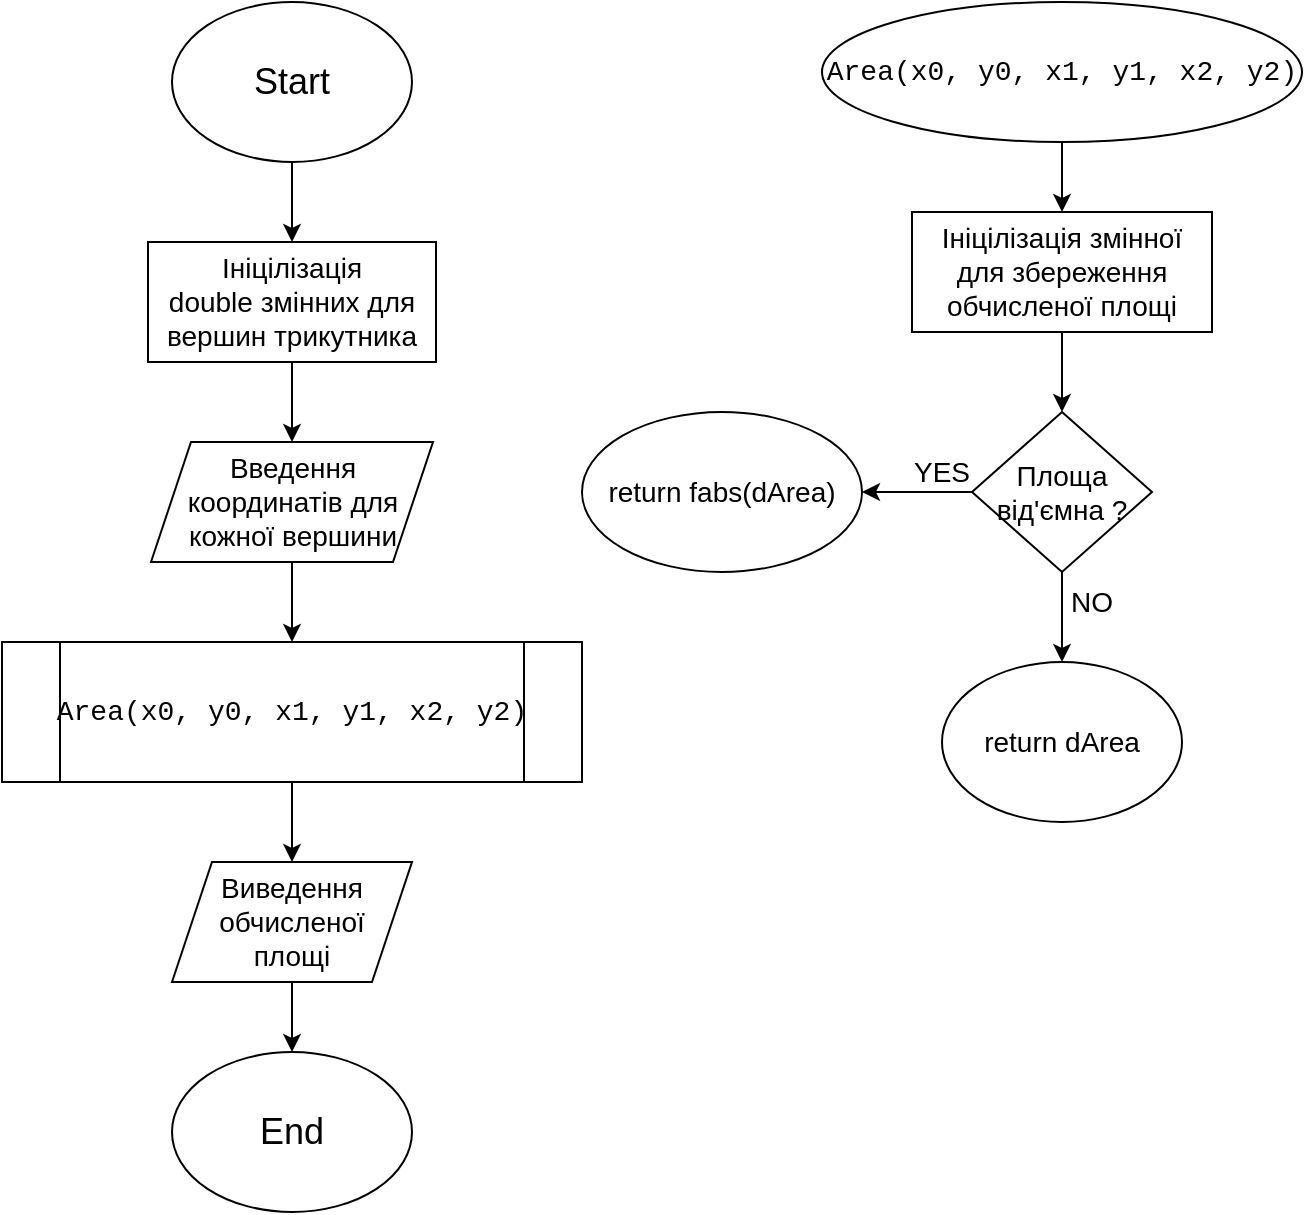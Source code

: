 <mxfile version="24.8.6">
  <diagram name="Сторінка-1" id="5y9FMOG-ftC8LodNQX9X">
    <mxGraphModel grid="1" page="1" gridSize="10" guides="1" tooltips="1" connect="1" arrows="1" fold="1" pageScale="1" pageWidth="827" pageHeight="1169" math="0" shadow="0">
      <root>
        <mxCell id="0" />
        <mxCell id="1" parent="0" />
        <mxCell id="9bB2cu8jOApNUNbQz5wo-4" value="" style="edgeStyle=orthogonalEdgeStyle;rounded=0;orthogonalLoop=1;jettySize=auto;html=1;" edge="1" parent="1" source="9bB2cu8jOApNUNbQz5wo-1" target="9bB2cu8jOApNUNbQz5wo-3">
          <mxGeometry relative="1" as="geometry" />
        </mxCell>
        <mxCell id="9bB2cu8jOApNUNbQz5wo-1" value="&lt;font style=&quot;font-size: 18px;&quot;&gt;Start&lt;/font&gt;" style="ellipse;whiteSpace=wrap;html=1;" vertex="1" parent="1">
          <mxGeometry x="354" y="20" width="120" height="80" as="geometry" />
        </mxCell>
        <mxCell id="9bB2cu8jOApNUNbQz5wo-9" value="" style="edgeStyle=orthogonalEdgeStyle;rounded=0;orthogonalLoop=1;jettySize=auto;html=1;" edge="1" parent="1" source="9bB2cu8jOApNUNbQz5wo-2" target="9bB2cu8jOApNUNbQz5wo-8">
          <mxGeometry relative="1" as="geometry" />
        </mxCell>
        <mxCell id="9bB2cu8jOApNUNbQz5wo-2" value="&lt;div style=&quot;font-family: Consolas, &amp;quot;Courier New&amp;quot;, monospace; font-size: 14px; line-height: 19px; white-space: pre;&quot;&gt;&lt;font color=&quot;#030303&quot;&gt;Area(x0, y0, x1, y1, x2, y2)&lt;/font&gt;&lt;/div&gt;" style="shape=process;whiteSpace=wrap;html=1;backgroundOutline=1;" vertex="1" parent="1">
          <mxGeometry x="269" y="340" width="290" height="70" as="geometry" />
        </mxCell>
        <mxCell id="9bB2cu8jOApNUNbQz5wo-6" value="" style="edgeStyle=orthogonalEdgeStyle;rounded=0;orthogonalLoop=1;jettySize=auto;html=1;" edge="1" parent="1" source="9bB2cu8jOApNUNbQz5wo-3" target="9bB2cu8jOApNUNbQz5wo-5">
          <mxGeometry relative="1" as="geometry" />
        </mxCell>
        <mxCell id="9bB2cu8jOApNUNbQz5wo-3" value="&lt;font style=&quot;font-size: 14px;&quot;&gt;Ініцілізація&lt;br&gt;double змінних для вершин трикутника&lt;/font&gt;" style="rounded=0;whiteSpace=wrap;html=1;" vertex="1" parent="1">
          <mxGeometry x="342" y="140" width="144" height="60" as="geometry" />
        </mxCell>
        <mxCell id="9bB2cu8jOApNUNbQz5wo-7" value="" style="edgeStyle=orthogonalEdgeStyle;rounded=0;orthogonalLoop=1;jettySize=auto;html=1;" edge="1" parent="1" source="9bB2cu8jOApNUNbQz5wo-5" target="9bB2cu8jOApNUNbQz5wo-2">
          <mxGeometry relative="1" as="geometry" />
        </mxCell>
        <mxCell id="9bB2cu8jOApNUNbQz5wo-5" value="&lt;font style=&quot;font-size: 14px;&quot;&gt;Введення координатів для кожної вершини&lt;/font&gt;" style="shape=parallelogram;perimeter=parallelogramPerimeter;whiteSpace=wrap;html=1;fixedSize=1;" vertex="1" parent="1">
          <mxGeometry x="343.5" y="240" width="141" height="60" as="geometry" />
        </mxCell>
        <mxCell id="9bB2cu8jOApNUNbQz5wo-11" value="" style="edgeStyle=orthogonalEdgeStyle;rounded=0;orthogonalLoop=1;jettySize=auto;html=1;" edge="1" parent="1" source="9bB2cu8jOApNUNbQz5wo-8" target="9bB2cu8jOApNUNbQz5wo-10">
          <mxGeometry relative="1" as="geometry" />
        </mxCell>
        <mxCell id="9bB2cu8jOApNUNbQz5wo-8" value="&lt;font style=&quot;font-size: 14px;&quot;&gt;Виведення обчисленої &lt;br&gt;площі&lt;/font&gt;" style="shape=parallelogram;perimeter=parallelogramPerimeter;whiteSpace=wrap;html=1;fixedSize=1;" vertex="1" parent="1">
          <mxGeometry x="354" y="450" width="120" height="60" as="geometry" />
        </mxCell>
        <mxCell id="9bB2cu8jOApNUNbQz5wo-10" value="&lt;font style=&quot;font-size: 18px;&quot;&gt;End&lt;/font&gt;" style="ellipse;whiteSpace=wrap;html=1;" vertex="1" parent="1">
          <mxGeometry x="354" y="545" width="120" height="80" as="geometry" />
        </mxCell>
        <mxCell id="9bB2cu8jOApNUNbQz5wo-14" value="" style="edgeStyle=orthogonalEdgeStyle;rounded=0;orthogonalLoop=1;jettySize=auto;html=1;" edge="1" parent="1" source="9bB2cu8jOApNUNbQz5wo-12" target="9bB2cu8jOApNUNbQz5wo-13">
          <mxGeometry relative="1" as="geometry" />
        </mxCell>
        <mxCell id="9bB2cu8jOApNUNbQz5wo-12" value="&lt;span style=&quot;color: rgb(3, 3, 3); font-family: Consolas, &amp;quot;Courier New&amp;quot;, monospace; font-size: 14px; white-space: pre;&quot;&gt;Area(x0, y0, x1, y1, x2, y2)&lt;/span&gt;" style="ellipse;whiteSpace=wrap;html=1;" vertex="1" parent="1">
          <mxGeometry x="679" y="20" width="240" height="70" as="geometry" />
        </mxCell>
        <mxCell id="9bB2cu8jOApNUNbQz5wo-16" value="" style="edgeStyle=orthogonalEdgeStyle;rounded=0;orthogonalLoop=1;jettySize=auto;html=1;" edge="1" parent="1" source="9bB2cu8jOApNUNbQz5wo-13" target="9bB2cu8jOApNUNbQz5wo-15">
          <mxGeometry relative="1" as="geometry" />
        </mxCell>
        <mxCell id="9bB2cu8jOApNUNbQz5wo-13" value="&lt;font style=&quot;font-size: 14px;&quot;&gt;Ініцілізація змінної для збереження обчисленої площі&lt;/font&gt;" style="rounded=0;whiteSpace=wrap;html=1;" vertex="1" parent="1">
          <mxGeometry x="724" y="125" width="150" height="60" as="geometry" />
        </mxCell>
        <mxCell id="9bB2cu8jOApNUNbQz5wo-18" value="" style="edgeStyle=orthogonalEdgeStyle;rounded=0;orthogonalLoop=1;jettySize=auto;html=1;" edge="1" parent="1" source="9bB2cu8jOApNUNbQz5wo-15" target="9bB2cu8jOApNUNbQz5wo-17">
          <mxGeometry relative="1" as="geometry" />
        </mxCell>
        <mxCell id="9bB2cu8jOApNUNbQz5wo-22" value="" style="edgeStyle=orthogonalEdgeStyle;rounded=0;orthogonalLoop=1;jettySize=auto;html=1;" edge="1" parent="1" source="9bB2cu8jOApNUNbQz5wo-15" target="9bB2cu8jOApNUNbQz5wo-21">
          <mxGeometry relative="1" as="geometry" />
        </mxCell>
        <mxCell id="9bB2cu8jOApNUNbQz5wo-15" value="&lt;font style=&quot;font-size: 14px;&quot;&gt;Площа від&#39;ємна ?&lt;/font&gt;" style="rhombus;whiteSpace=wrap;html=1;" vertex="1" parent="1">
          <mxGeometry x="754" y="225" width="90" height="80" as="geometry" />
        </mxCell>
        <mxCell id="9bB2cu8jOApNUNbQz5wo-17" value="&lt;font style=&quot;font-size: 14px;&quot;&gt;return fabs(dArea)&lt;/font&gt;" style="ellipse;whiteSpace=wrap;html=1;" vertex="1" parent="1">
          <mxGeometry x="559" y="225" width="140" height="80" as="geometry" />
        </mxCell>
        <mxCell id="9bB2cu8jOApNUNbQz5wo-19" value="&lt;font style=&quot;font-size: 14px;&quot;&gt;YES&lt;/font&gt;" style="text;strokeColor=none;align=center;fillColor=none;html=1;verticalAlign=middle;whiteSpace=wrap;rounded=0;" vertex="1" parent="1">
          <mxGeometry x="709" y="240" width="60" height="30" as="geometry" />
        </mxCell>
        <mxCell id="9bB2cu8jOApNUNbQz5wo-20" value="&lt;font style=&quot;font-size: 14px;&quot;&gt;NO&lt;/font&gt;" style="text;strokeColor=none;align=center;fillColor=none;html=1;verticalAlign=middle;whiteSpace=wrap;rounded=0;" vertex="1" parent="1">
          <mxGeometry x="784" y="305" width="60" height="30" as="geometry" />
        </mxCell>
        <mxCell id="9bB2cu8jOApNUNbQz5wo-21" value="&lt;font style=&quot;font-size: 14px;&quot;&gt;return dArea&lt;/font&gt;" style="ellipse;whiteSpace=wrap;html=1;" vertex="1" parent="1">
          <mxGeometry x="739" y="350" width="120" height="80" as="geometry" />
        </mxCell>
      </root>
    </mxGraphModel>
  </diagram>
</mxfile>
